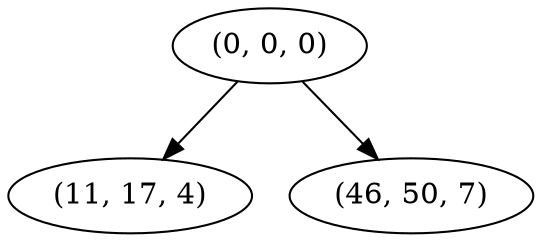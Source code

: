 digraph tree {
    "(0, 0, 0)";
    "(11, 17, 4)";
    "(46, 50, 7)";
    "(0, 0, 0)" -> "(11, 17, 4)";
    "(0, 0, 0)" -> "(46, 50, 7)";
}
